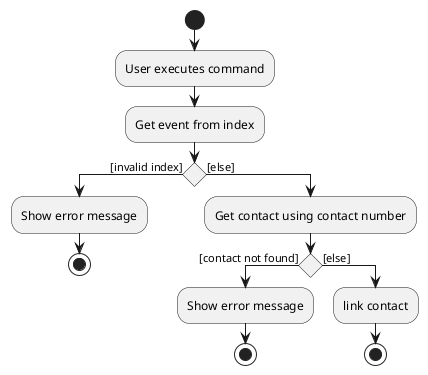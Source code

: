 @startuml
start
:User executes command;
:Get event from index;
if() then ([invalid index])
:Show error message;
stop
else([else])
:Get contact using contact number;
if() then ([contact not found])
:Show error message;
stop
else([else])
:link contact;
stop
@enduml
